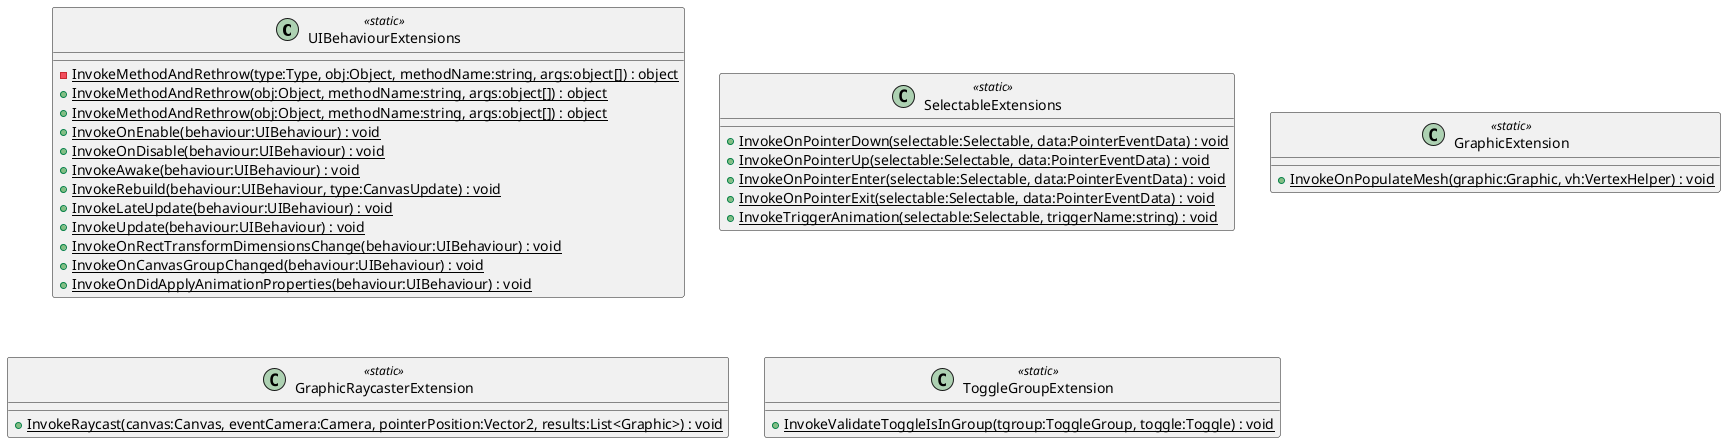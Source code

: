 @startuml
class UIBehaviourExtensions <<static>> {
    - {static} InvokeMethodAndRethrow(type:Type, obj:Object, methodName:string, args:object[]) : object
    + {static} InvokeMethodAndRethrow(obj:Object, methodName:string, args:object[]) : object
    + {static} InvokeMethodAndRethrow(obj:Object, methodName:string, args:object[]) : object
    + {static} InvokeOnEnable(behaviour:UIBehaviour) : void
    + {static} InvokeOnDisable(behaviour:UIBehaviour) : void
    + {static} InvokeAwake(behaviour:UIBehaviour) : void
    + {static} InvokeRebuild(behaviour:UIBehaviour, type:CanvasUpdate) : void
    + {static} InvokeLateUpdate(behaviour:UIBehaviour) : void
    + {static} InvokeUpdate(behaviour:UIBehaviour) : void
    + {static} InvokeOnRectTransformDimensionsChange(behaviour:UIBehaviour) : void
    + {static} InvokeOnCanvasGroupChanged(behaviour:UIBehaviour) : void
    + {static} InvokeOnDidApplyAnimationProperties(behaviour:UIBehaviour) : void
}
class SelectableExtensions <<static>> {
    + {static} InvokeOnPointerDown(selectable:Selectable, data:PointerEventData) : void
    + {static} InvokeOnPointerUp(selectable:Selectable, data:PointerEventData) : void
    + {static} InvokeOnPointerEnter(selectable:Selectable, data:PointerEventData) : void
    + {static} InvokeOnPointerExit(selectable:Selectable, data:PointerEventData) : void
    + {static} InvokeTriggerAnimation(selectable:Selectable, triggerName:string) : void
}
class GraphicExtension <<static>> {
    + {static} InvokeOnPopulateMesh(graphic:Graphic, vh:VertexHelper) : void
}
class GraphicRaycasterExtension <<static>> {
    + {static} InvokeRaycast(canvas:Canvas, eventCamera:Camera, pointerPosition:Vector2, results:List<Graphic>) : void
}
class ToggleGroupExtension <<static>> {
    + {static} InvokeValidateToggleIsInGroup(tgroup:ToggleGroup, toggle:Toggle) : void
}
@enduml
